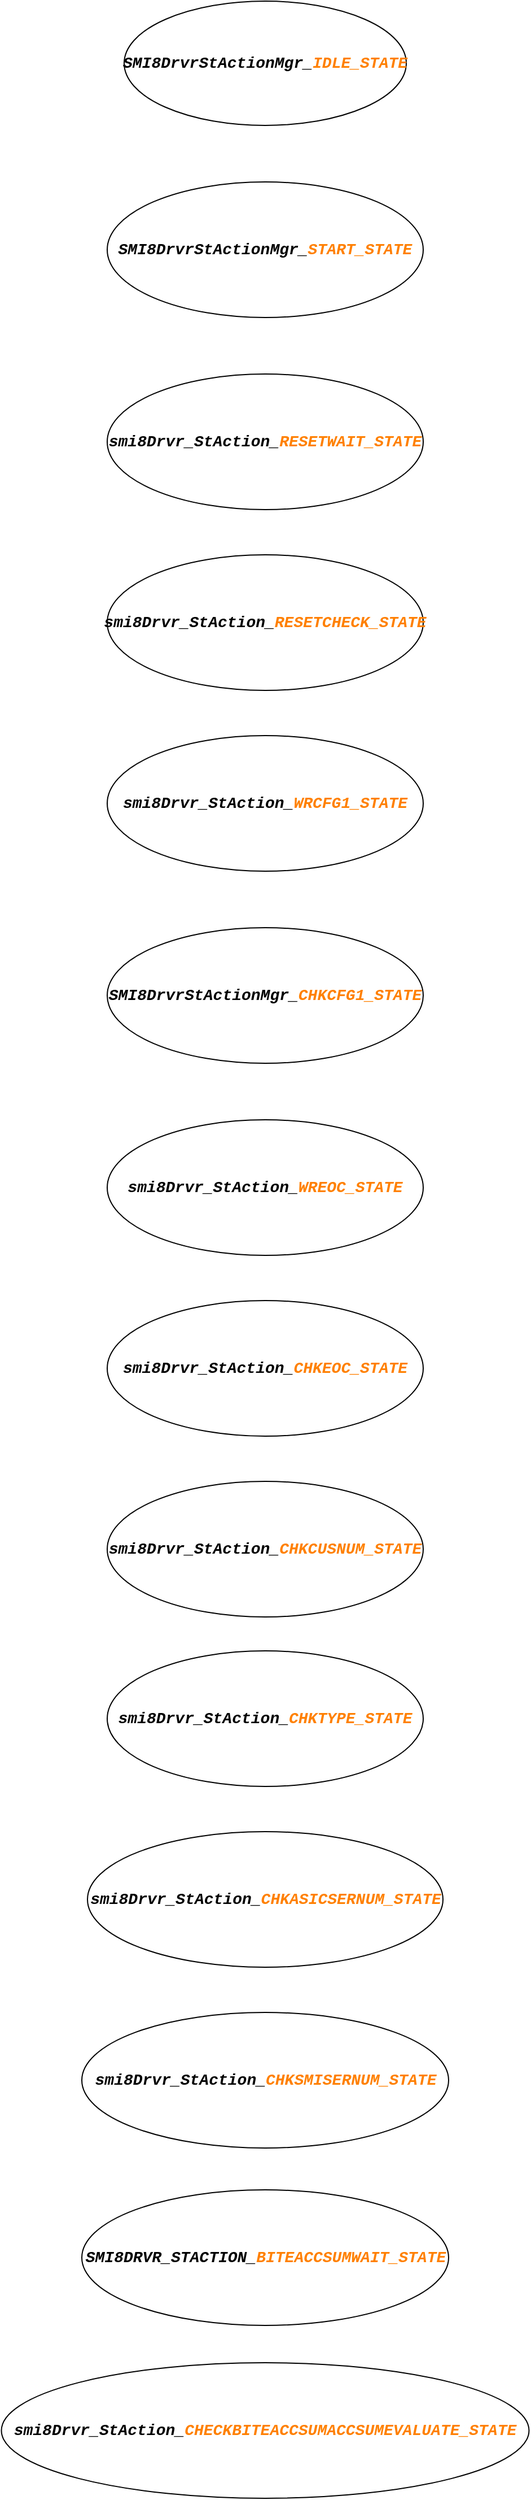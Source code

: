 <mxfile version="16.5.6" type="github">
  <diagram id="UPyzFVB5CWtIWvco0NpC" name="Page-1">
    <mxGraphModel dx="1253" dy="831" grid="1" gridSize="10" guides="1" tooltips="1" connect="1" arrows="1" fold="1" page="1" pageScale="1" pageWidth="1169" pageHeight="827" math="0" shadow="0">
      <root>
        <mxCell id="0" />
        <mxCell id="1" parent="0" />
        <mxCell id="FuCtnfCme6ja_bBjiec3-1" value="&lt;p style=&quot;font-family: &amp;#34;consolas&amp;#34; , &amp;#34;courier new&amp;#34; , monospace ; font-size: 14px ; line-height: 19px&quot;&gt;&lt;span style=&quot;font-style: italic&quot;&gt;&lt;b&gt;SMI8DrvrStActionMgr_&lt;font color=&quot;#ff8000&quot;&gt;IDLE_STATE&lt;/font&gt;&lt;/b&gt;&lt;/span&gt;&lt;/p&gt;" style="ellipse;whiteSpace=wrap;html=1;" vertex="1" parent="1">
          <mxGeometry x="380" y="70" width="250" height="110" as="geometry" />
        </mxCell>
        <mxCell id="FuCtnfCme6ja_bBjiec3-2" value="&lt;p style=&quot;line-height: 19px&quot;&gt;&lt;font face=&quot;consolas, courier new, monospace&quot;&gt;&lt;span style=&quot;font-size: 14px&quot;&gt;&lt;b&gt;&lt;i&gt;SMI8DrvrStActionMgr_&lt;font color=&quot;#ff8000&quot;&gt;START_STATE&lt;/font&gt;&lt;/i&gt;&lt;/b&gt;&lt;/span&gt;&lt;/font&gt;&lt;br&gt;&lt;/p&gt;" style="ellipse;whiteSpace=wrap;html=1;" vertex="1" parent="1">
          <mxGeometry x="365" y="230" width="280" height="120" as="geometry" />
        </mxCell>
        <mxCell id="FuCtnfCme6ja_bBjiec3-3" value="&lt;p style=&quot;line-height: 19px&quot;&gt;&lt;font face=&quot;consolas, courier new, monospace&quot;&gt;&lt;span style=&quot;font-size: 14px&quot;&gt;&lt;b&gt;&lt;i&gt;smi8Drvr_StAction_&lt;font color=&quot;#ff8000&quot;&gt;RESETWAIT_STATE&lt;/font&gt;&lt;/i&gt;&lt;/b&gt;&lt;/span&gt;&lt;/font&gt;&lt;br&gt;&lt;/p&gt;" style="ellipse;whiteSpace=wrap;html=1;" vertex="1" parent="1">
          <mxGeometry x="365" y="400" width="280" height="120" as="geometry" />
        </mxCell>
        <mxCell id="FuCtnfCme6ja_bBjiec3-4" value="&lt;p style=&quot;line-height: 19px&quot;&gt;&lt;font face=&quot;consolas, courier new, monospace&quot;&gt;&lt;span style=&quot;font-size: 14px&quot;&gt;&lt;b&gt;&lt;i&gt;smi8Drvr_StAction_&lt;font color=&quot;#ff8000&quot;&gt;RESETCHECK_STATE&lt;/font&gt;&lt;/i&gt;&lt;/b&gt;&lt;/span&gt;&lt;/font&gt;&lt;br&gt;&lt;/p&gt;" style="ellipse;whiteSpace=wrap;html=1;" vertex="1" parent="1">
          <mxGeometry x="365" y="560" width="280" height="120" as="geometry" />
        </mxCell>
        <mxCell id="FuCtnfCme6ja_bBjiec3-5" value="&lt;p style=&quot;line-height: 19px&quot;&gt;&lt;font face=&quot;consolas, courier new, monospace&quot;&gt;&lt;span style=&quot;font-size: 14px&quot;&gt;&lt;b&gt;&lt;i&gt;smi8Drvr_StAction_&lt;font color=&quot;#ff8000&quot;&gt;WRCFG1_STATE&lt;/font&gt;&lt;/i&gt;&lt;/b&gt;&lt;/span&gt;&lt;/font&gt;&lt;br&gt;&lt;/p&gt;" style="ellipse;whiteSpace=wrap;html=1;" vertex="1" parent="1">
          <mxGeometry x="365" y="720" width="280" height="120" as="geometry" />
        </mxCell>
        <mxCell id="FuCtnfCme6ja_bBjiec3-6" value="&lt;p style=&quot;line-height: 19px&quot;&gt;&lt;font face=&quot;consolas, courier new, monospace&quot;&gt;&lt;span style=&quot;font-size: 14px&quot;&gt;&lt;b&gt;&lt;i&gt;SMI8DrvrStActionMgr_&lt;font color=&quot;#ff8000&quot;&gt;CHKCFG1_STATE&lt;/font&gt;&lt;/i&gt;&lt;/b&gt;&lt;/span&gt;&lt;/font&gt;&lt;br&gt;&lt;/p&gt;" style="ellipse;whiteSpace=wrap;html=1;" vertex="1" parent="1">
          <mxGeometry x="365" y="890" width="280" height="120" as="geometry" />
        </mxCell>
        <mxCell id="FuCtnfCme6ja_bBjiec3-7" value="&lt;p style=&quot;line-height: 19px&quot;&gt;&lt;font face=&quot;consolas, courier new, monospace&quot;&gt;&lt;span style=&quot;font-size: 14px&quot;&gt;&lt;b&gt;&lt;i&gt;smi8Drvr_StAction_&lt;font color=&quot;#ff8000&quot;&gt;WREOC_STATE&lt;/font&gt;&lt;/i&gt;&lt;/b&gt;&lt;/span&gt;&lt;/font&gt;&lt;br&gt;&lt;/p&gt;" style="ellipse;whiteSpace=wrap;html=1;" vertex="1" parent="1">
          <mxGeometry x="365" y="1060" width="280" height="120" as="geometry" />
        </mxCell>
        <mxCell id="FuCtnfCme6ja_bBjiec3-8" value="&lt;p style=&quot;line-height: 19px&quot;&gt;&lt;font face=&quot;consolas, courier new, monospace&quot;&gt;&lt;span style=&quot;font-size: 14px&quot;&gt;&lt;b&gt;&lt;i&gt;smi8Drvr_StAction_&lt;font color=&quot;#ff8000&quot;&gt;CHKEOC_STATE&lt;/font&gt;&lt;/i&gt;&lt;/b&gt;&lt;/span&gt;&lt;/font&gt;&lt;br&gt;&lt;/p&gt;" style="ellipse;whiteSpace=wrap;html=1;" vertex="1" parent="1">
          <mxGeometry x="365" y="1220" width="280" height="120" as="geometry" />
        </mxCell>
        <mxCell id="FuCtnfCme6ja_bBjiec3-9" value="&lt;p style=&quot;line-height: 19px&quot;&gt;&lt;font face=&quot;consolas, courier new, monospace&quot;&gt;&lt;span style=&quot;font-size: 14px&quot;&gt;&lt;b&gt;&lt;i&gt;smi8Drvr_StAction_&lt;font color=&quot;#ff8000&quot;&gt;CHKCUSNUM_STATE&lt;/font&gt;&lt;/i&gt;&lt;/b&gt;&lt;/span&gt;&lt;/font&gt;&lt;br&gt;&lt;/p&gt;" style="ellipse;whiteSpace=wrap;html=1;" vertex="1" parent="1">
          <mxGeometry x="365" y="1380" width="280" height="120" as="geometry" />
        </mxCell>
        <mxCell id="FuCtnfCme6ja_bBjiec3-10" value="&lt;p style=&quot;line-height: 19px&quot;&gt;&lt;font face=&quot;consolas, courier new, monospace&quot;&gt;&lt;span style=&quot;font-size: 14px&quot;&gt;&lt;b&gt;&lt;i&gt;smi8Drvr_StAction_&lt;font color=&quot;#ff8000&quot;&gt;CHKTYPE_STATE&lt;/font&gt;&lt;/i&gt;&lt;/b&gt;&lt;/span&gt;&lt;/font&gt;&lt;br&gt;&lt;/p&gt;" style="ellipse;whiteSpace=wrap;html=1;" vertex="1" parent="1">
          <mxGeometry x="365" y="1530" width="280" height="120" as="geometry" />
        </mxCell>
        <mxCell id="FuCtnfCme6ja_bBjiec3-11" value="&lt;p style=&quot;line-height: 19px&quot;&gt;&lt;font face=&quot;consolas, courier new, monospace&quot;&gt;&lt;span style=&quot;font-size: 14px&quot;&gt;&lt;b&gt;&lt;i&gt;smi8Drvr_StAction_&lt;font color=&quot;#ff8000&quot;&gt;CHKASICSERNUM_STATE&lt;/font&gt;&lt;/i&gt;&lt;/b&gt;&lt;/span&gt;&lt;/font&gt;&lt;br&gt;&lt;/p&gt;" style="ellipse;whiteSpace=wrap;html=1;" vertex="1" parent="1">
          <mxGeometry x="347.5" y="1690" width="315" height="120" as="geometry" />
        </mxCell>
        <mxCell id="FuCtnfCme6ja_bBjiec3-12" value="&lt;p style=&quot;line-height: 19px&quot;&gt;&lt;font face=&quot;consolas, courier new, monospace&quot;&gt;&lt;span style=&quot;font-size: 14px&quot;&gt;&lt;b&gt;&lt;i&gt;smi8Drvr_StAction_&lt;font color=&quot;#ff8000&quot;&gt;CHKSMISERNUM_STATE&lt;/font&gt;&lt;/i&gt;&lt;/b&gt;&lt;/span&gt;&lt;/font&gt;&lt;br&gt;&lt;/p&gt;" style="ellipse;whiteSpace=wrap;html=1;" vertex="1" parent="1">
          <mxGeometry x="342.5" y="1850" width="325" height="120" as="geometry" />
        </mxCell>
        <mxCell id="FuCtnfCme6ja_bBjiec3-13" value="&lt;p style=&quot;line-height: 19px&quot;&gt;&lt;font face=&quot;consolas, courier new, monospace&quot;&gt;&lt;span style=&quot;font-size: 14px&quot;&gt;&lt;b&gt;&lt;i&gt;SMI8DRVR_STACTION_&lt;font color=&quot;#ff8000&quot;&gt;BITEACCSUMWAIT_STATE&lt;/font&gt;&lt;/i&gt;&lt;/b&gt;&lt;/span&gt;&lt;/font&gt;&lt;br&gt;&lt;/p&gt;" style="ellipse;whiteSpace=wrap;html=1;" vertex="1" parent="1">
          <mxGeometry x="342.5" y="2007" width="325" height="120" as="geometry" />
        </mxCell>
        <mxCell id="FuCtnfCme6ja_bBjiec3-14" value="&lt;p style=&quot;line-height: 19px&quot;&gt;&lt;font face=&quot;consolas, courier new, monospace&quot;&gt;&lt;span style=&quot;font-size: 14px&quot;&gt;&lt;b&gt;&lt;i&gt;smi8Drvr_StAction_&lt;font color=&quot;#ff8000&quot;&gt;CHECKBITEACCSUMACCSUMEVALUATE_STATE&lt;/font&gt;&lt;/i&gt;&lt;/b&gt;&lt;/span&gt;&lt;/font&gt;&lt;br&gt;&lt;/p&gt;" style="ellipse;whiteSpace=wrap;html=1;" vertex="1" parent="1">
          <mxGeometry x="271.25" y="2160" width="467.5" height="120" as="geometry" />
        </mxCell>
      </root>
    </mxGraphModel>
  </diagram>
</mxfile>

